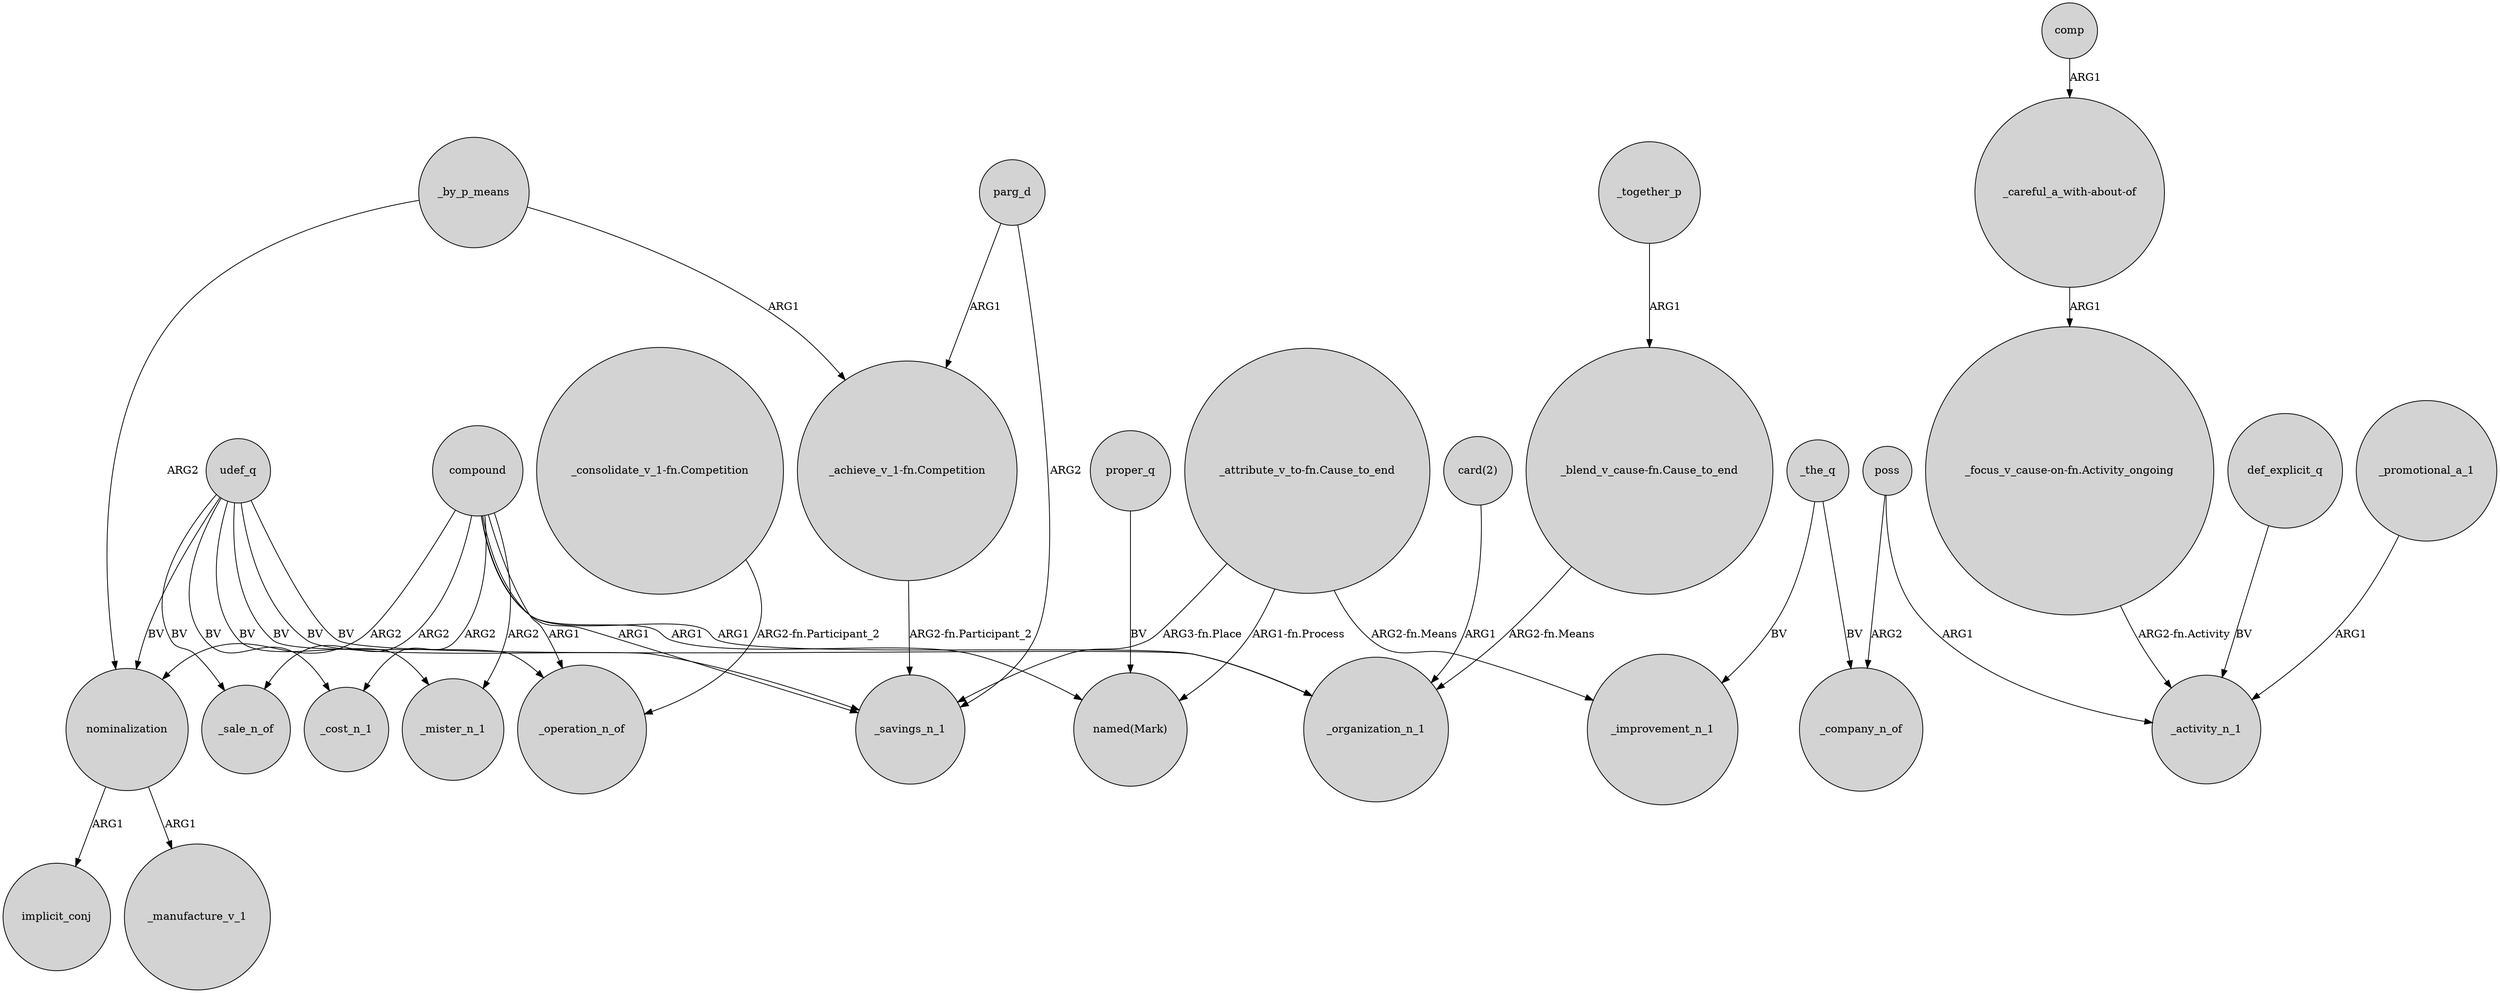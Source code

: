 digraph {
	node [shape=circle style=filled]
	udef_q -> _savings_n_1 [label=BV]
	"_attribute_v_to-fn.Cause_to_end" -> "named(Mark)" [label="ARG1-fn.Process"]
	"_attribute_v_to-fn.Cause_to_end" -> _improvement_n_1 [label="ARG2-fn.Means"]
	compound -> _mister_n_1 [label=ARG2]
	"_careful_a_with-about-of" -> "_focus_v_cause-on-fn.Activity_ongoing" [label=ARG1]
	nominalization -> implicit_conj [label=ARG1]
	compound -> _cost_n_1 [label=ARG2]
	parg_d -> _savings_n_1 [label=ARG2]
	def_explicit_q -> _activity_n_1 [label=BV]
	udef_q -> nominalization [label=BV]
	udef_q -> _organization_n_1 [label=BV]
	compound -> _operation_n_of [label=ARG1]
	udef_q -> _sale_n_of [label=BV]
	compound -> "named(Mark)" [label=ARG1]
	udef_q -> _mister_n_1 [label=BV]
	"_achieve_v_1-fn.Competition" -> _savings_n_1 [label="ARG2-fn.Participant_2"]
	compound -> nominalization [label=ARG2]
	"card(2)" -> _organization_n_1 [label=ARG1]
	poss -> _company_n_of [label=ARG2]
	compound -> _savings_n_1 [label=ARG1]
	_by_p_means -> "_achieve_v_1-fn.Competition" [label=ARG1]
	"_consolidate_v_1-fn.Competition" -> _operation_n_of [label="ARG2-fn.Participant_2"]
	udef_q -> _operation_n_of [label=BV]
	_by_p_means -> nominalization [label=ARG2]
	poss -> _activity_n_1 [label=ARG1]
	compound -> _organization_n_1 [label=ARG1]
	comp -> "_careful_a_with-about-of" [label=ARG1]
	proper_q -> "named(Mark)" [label=BV]
	"_focus_v_cause-on-fn.Activity_ongoing" -> _activity_n_1 [label="ARG2-fn.Activity"]
	"_blend_v_cause-fn.Cause_to_end" -> _organization_n_1 [label="ARG2-fn.Means"]
	_the_q -> _improvement_n_1 [label=BV]
	parg_d -> "_achieve_v_1-fn.Competition" [label=ARG1]
	nominalization -> _manufacture_v_1 [label=ARG1]
	_promotional_a_1 -> _activity_n_1 [label=ARG1]
	_together_p -> "_blend_v_cause-fn.Cause_to_end" [label=ARG1]
	_the_q -> _company_n_of [label=BV]
	"_attribute_v_to-fn.Cause_to_end" -> _savings_n_1 [label="ARG3-fn.Place"]
	udef_q -> _cost_n_1 [label=BV]
	compound -> _sale_n_of [label=ARG2]
}
